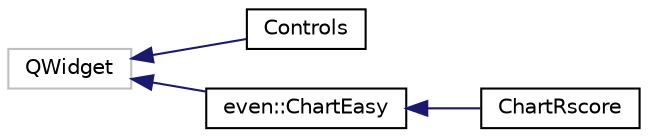 digraph "Graphical Class Hierarchy"
{
  edge [fontname="Helvetica",fontsize="10",labelfontname="Helvetica",labelfontsize="10"];
  node [fontname="Helvetica",fontsize="10",shape=record];
  rankdir="LR";
  Node172 [label="QWidget",height=0.2,width=0.4,color="grey75", fillcolor="white", style="filled"];
  Node172 -> Node0 [dir="back",color="midnightblue",fontsize="10",style="solid",fontname="Helvetica"];
  Node0 [label="Controls",height=0.2,width=0.4,color="black", fillcolor="white", style="filled",URL="$class_controls.html",tooltip="Entity Controls combined all control widgets for change parameters on main window app..."];
  Node172 -> Node174 [dir="back",color="midnightblue",fontsize="10",style="solid",fontname="Helvetica"];
  Node174 [label="even::ChartEasy",height=0.2,width=0.4,color="black", fillcolor="white", style="filled",URL="$classeven_1_1_chart_easy.html",tooltip="Entity of the window contained graphics drawing axis and any labels for drawing 2D data queues..."];
  Node174 -> Node175 [dir="back",color="midnightblue",fontsize="10",style="solid",fontname="Helvetica"];
  Node175 [label="ChartRscore",height=0.2,width=0.4,color="black", fillcolor="white", style="filled",URL="$class_chart_rscore.html",tooltip="Entity Algorithm r-Score counter.. "];
}
